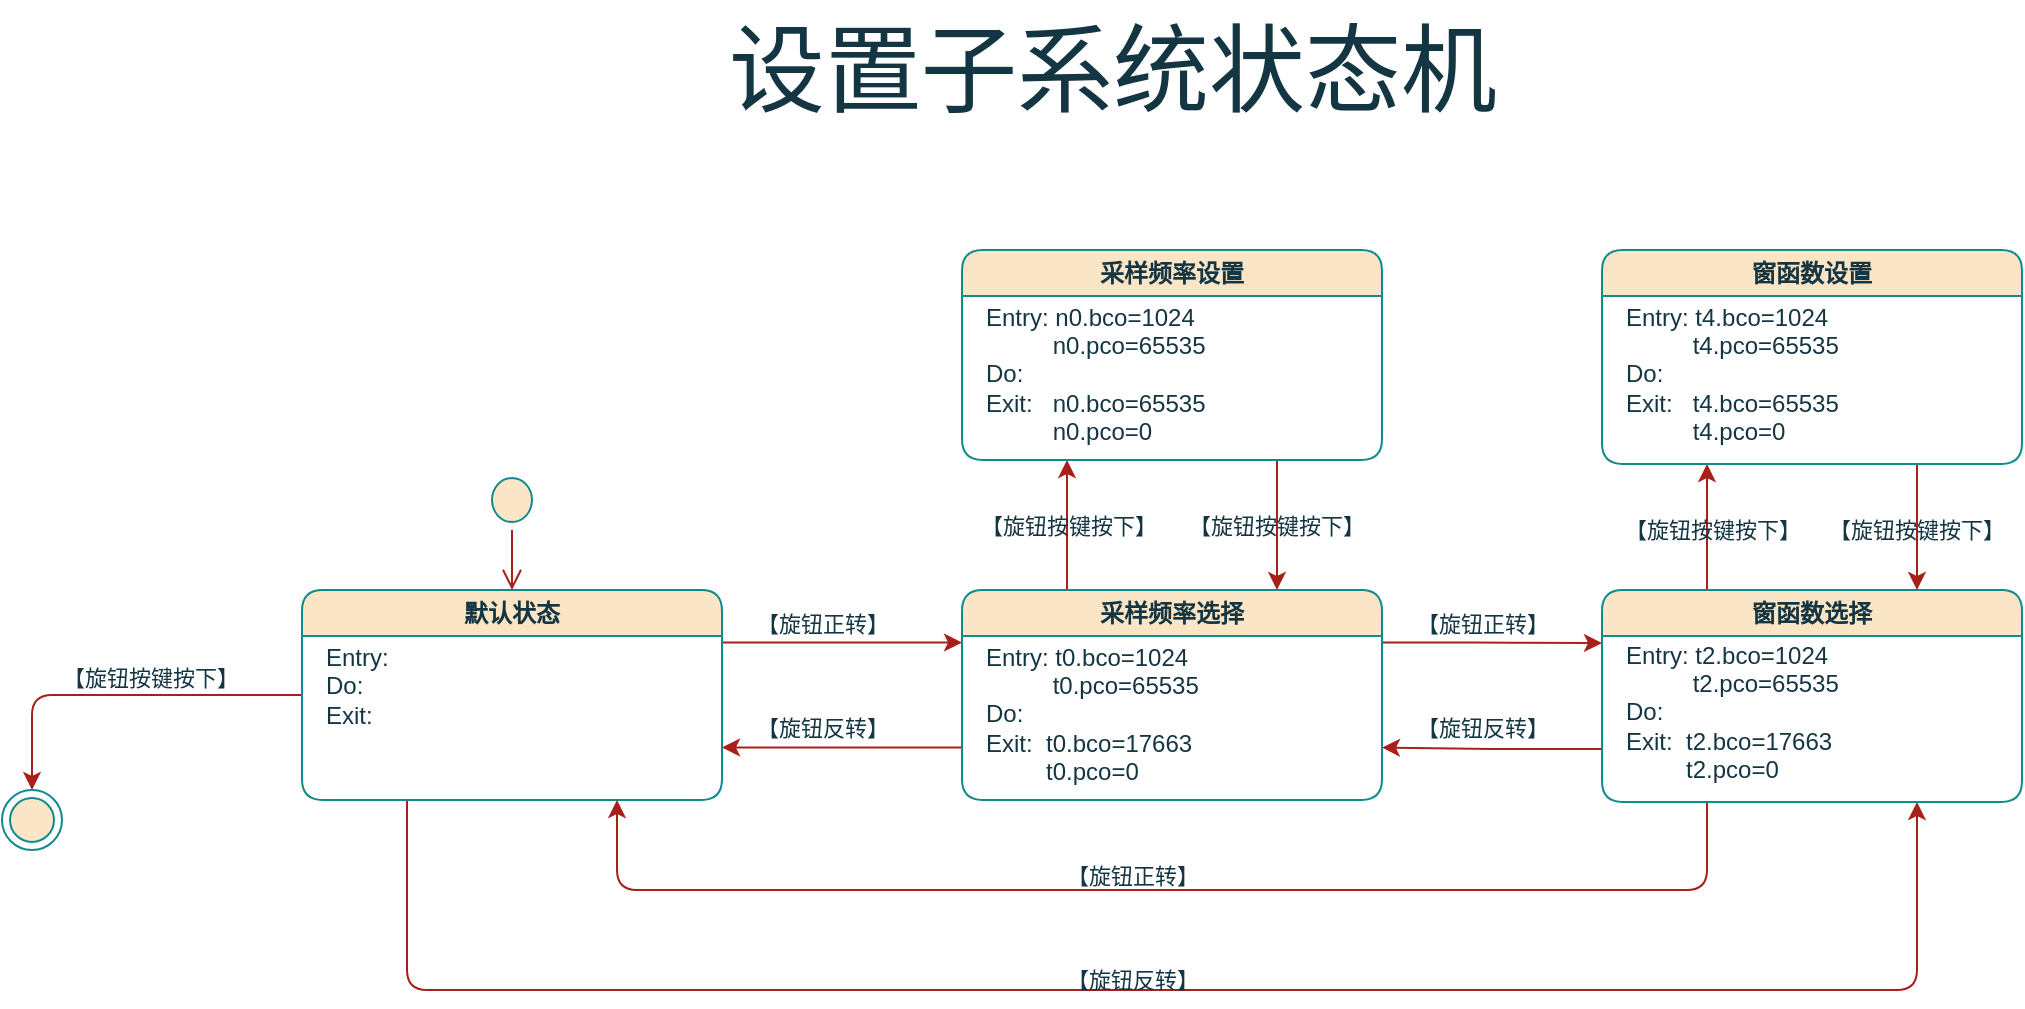 <mxfile version="21.2.1" type="device">
  <diagram name="第 1 页" id="EEHayBx_I6HFir8lFWiM">
    <mxGraphModel dx="1290" dy="2220" grid="1" gridSize="10" guides="1" tooltips="1" connect="1" arrows="1" fold="1" page="1" pageScale="1" pageWidth="1169" pageHeight="827" math="0" shadow="0">
      <root>
        <mxCell id="0" />
        <mxCell id="1" parent="0" />
        <mxCell id="A3RINRjMxJ3us1nBMxTI-30" style="edgeStyle=orthogonalEdgeStyle;rounded=1;orthogonalLoop=1;jettySize=auto;html=1;exitX=1;exitY=0.25;exitDx=0;exitDy=0;entryX=0;entryY=0.25;entryDx=0;entryDy=0;labelBackgroundColor=none;strokeColor=#A8201A;fontColor=default;" edge="1" parent="1" source="A3RINRjMxJ3us1nBMxTI-7" target="A3RINRjMxJ3us1nBMxTI-17">
          <mxGeometry relative="1" as="geometry" />
        </mxCell>
        <mxCell id="A3RINRjMxJ3us1nBMxTI-53" value="【旋钮正转】" style="edgeLabel;html=1;align=center;verticalAlign=middle;resizable=0;points=[];labelBackgroundColor=none;fontColor=#143642;rounded=1;" vertex="1" connectable="0" parent="A3RINRjMxJ3us1nBMxTI-30">
          <mxGeometry x="-0.267" y="1" relative="1" as="geometry">
            <mxPoint x="6" y="-9" as="offset" />
          </mxGeometry>
        </mxCell>
        <mxCell id="A3RINRjMxJ3us1nBMxTI-48" style="edgeStyle=orthogonalEdgeStyle;rounded=1;orthogonalLoop=1;jettySize=auto;html=1;exitX=0.25;exitY=1;exitDx=0;exitDy=0;entryX=0.75;entryY=1;entryDx=0;entryDy=0;labelBackgroundColor=none;strokeColor=#A8201A;fontColor=default;" edge="1" parent="1" source="A3RINRjMxJ3us1nBMxTI-7" target="A3RINRjMxJ3us1nBMxTI-25">
          <mxGeometry relative="1" as="geometry">
            <Array as="points">
              <mxPoint x="223" y="-1055" />
              <mxPoint x="978" y="-1055" />
            </Array>
          </mxGeometry>
        </mxCell>
        <mxCell id="A3RINRjMxJ3us1nBMxTI-51" value="【旋钮反转】" style="edgeLabel;html=1;align=center;verticalAlign=middle;resizable=0;points=[];labelBackgroundColor=none;fontColor=#143642;rounded=1;" vertex="1" connectable="0" parent="A3RINRjMxJ3us1nBMxTI-48">
          <mxGeometry x="-0.031" y="-2" relative="1" as="geometry">
            <mxPoint y="-7" as="offset" />
          </mxGeometry>
        </mxCell>
        <mxCell id="A3RINRjMxJ3us1nBMxTI-49" style="edgeStyle=orthogonalEdgeStyle;rounded=1;orthogonalLoop=1;jettySize=auto;html=1;exitX=0;exitY=0.5;exitDx=0;exitDy=0;entryX=0.5;entryY=0;entryDx=0;entryDy=0;labelBackgroundColor=none;strokeColor=#A8201A;fontColor=default;" edge="1" parent="1" source="A3RINRjMxJ3us1nBMxTI-7" target="A3RINRjMxJ3us1nBMxTI-20">
          <mxGeometry relative="1" as="geometry" />
        </mxCell>
        <mxCell id="A3RINRjMxJ3us1nBMxTI-52" value="【旋钮按键按下】" style="edgeLabel;html=1;align=center;verticalAlign=middle;resizable=0;points=[];labelBackgroundColor=none;fontColor=#143642;rounded=1;" vertex="1" connectable="0" parent="A3RINRjMxJ3us1nBMxTI-49">
          <mxGeometry x="-0.16" y="1" relative="1" as="geometry">
            <mxPoint y="-10" as="offset" />
          </mxGeometry>
        </mxCell>
        <mxCell id="A3RINRjMxJ3us1nBMxTI-7" value="默认状态" style="swimlane;whiteSpace=wrap;html=1;labelBackgroundColor=none;rounded=1;fillColor=#FAE5C7;strokeColor=#0F8B8D;fontColor=#143642;" vertex="1" parent="1">
          <mxGeometry x="170" y="-1255" width="210" height="105" as="geometry" />
        </mxCell>
        <mxCell id="A3RINRjMxJ3us1nBMxTI-8" value="&lt;div align=&quot;left&quot;&gt;Entry: &lt;br&gt;&lt;/div&gt;&lt;div align=&quot;left&quot;&gt;Do:&amp;nbsp;&amp;nbsp;&amp;nbsp;&amp;nbsp; &lt;br&gt;&lt;/div&gt;&lt;div align=&quot;left&quot;&gt;Exit:&lt;br&gt;&lt;/div&gt;" style="text;html=1;align=left;verticalAlign=middle;resizable=0;points=[];autosize=1;strokeColor=none;fillColor=none;labelBackgroundColor=none;rounded=1;fontColor=#143642;" vertex="1" parent="A3RINRjMxJ3us1nBMxTI-7">
          <mxGeometry x="10" y="18" width="50" height="60" as="geometry" />
        </mxCell>
        <mxCell id="A3RINRjMxJ3us1nBMxTI-9" value="" style="ellipse;html=1;shape=startState;labelBackgroundColor=none;rounded=1;fillColor=#FAE5C7;strokeColor=#0F8B8D;fontColor=#143642;" vertex="1" parent="1">
          <mxGeometry x="261" y="-1315" width="28" height="30" as="geometry" />
        </mxCell>
        <mxCell id="A3RINRjMxJ3us1nBMxTI-10" value="" style="edgeStyle=orthogonalEdgeStyle;html=1;verticalAlign=bottom;endArrow=open;endSize=8;rounded=1;entryX=0.5;entryY=0;entryDx=0;entryDy=0;labelBackgroundColor=none;fontColor=default;strokeColor=#A8201A;" edge="1" parent="1" source="A3RINRjMxJ3us1nBMxTI-9" target="A3RINRjMxJ3us1nBMxTI-7">
          <mxGeometry relative="1" as="geometry">
            <mxPoint x="260" y="-1315" as="targetPoint" />
          </mxGeometry>
        </mxCell>
        <mxCell id="A3RINRjMxJ3us1nBMxTI-28" style="edgeStyle=orthogonalEdgeStyle;rounded=1;orthogonalLoop=1;jettySize=auto;html=1;exitX=1;exitY=0.25;exitDx=0;exitDy=0;entryX=0;entryY=0.25;entryDx=0;entryDy=0;labelBackgroundColor=none;strokeColor=#A8201A;fontColor=default;" edge="1" parent="1" source="A3RINRjMxJ3us1nBMxTI-17" target="A3RINRjMxJ3us1nBMxTI-25">
          <mxGeometry relative="1" as="geometry" />
        </mxCell>
        <mxCell id="A3RINRjMxJ3us1nBMxTI-56" value="【旋钮正转】" style="edgeLabel;html=1;align=center;verticalAlign=middle;resizable=0;points=[];labelBackgroundColor=none;fontColor=#143642;rounded=1;" vertex="1" connectable="0" parent="A3RINRjMxJ3us1nBMxTI-28">
          <mxGeometry x="-0.327" y="1" relative="1" as="geometry">
            <mxPoint x="13" y="-9" as="offset" />
          </mxGeometry>
        </mxCell>
        <mxCell id="A3RINRjMxJ3us1nBMxTI-31" style="edgeStyle=orthogonalEdgeStyle;rounded=1;orthogonalLoop=1;jettySize=auto;html=1;exitX=0;exitY=0.75;exitDx=0;exitDy=0;entryX=1;entryY=0.75;entryDx=0;entryDy=0;labelBackgroundColor=none;strokeColor=#A8201A;fontColor=default;" edge="1" parent="1" source="A3RINRjMxJ3us1nBMxTI-17" target="A3RINRjMxJ3us1nBMxTI-7">
          <mxGeometry relative="1" as="geometry">
            <mxPoint x="370" y="-1180" as="targetPoint" />
          </mxGeometry>
        </mxCell>
        <mxCell id="A3RINRjMxJ3us1nBMxTI-54" value="【旋钮反转】" style="edgeLabel;html=1;align=center;verticalAlign=middle;resizable=0;points=[];labelBackgroundColor=none;fontColor=#143642;rounded=1;" vertex="1" connectable="0" parent="A3RINRjMxJ3us1nBMxTI-31">
          <mxGeometry x="0.167" y="-3" relative="1" as="geometry">
            <mxPoint y="-7" as="offset" />
          </mxGeometry>
        </mxCell>
        <mxCell id="A3RINRjMxJ3us1nBMxTI-43" style="edgeStyle=orthogonalEdgeStyle;rounded=1;orthogonalLoop=1;jettySize=auto;html=1;exitX=0.25;exitY=0;exitDx=0;exitDy=0;labelBackgroundColor=none;strokeColor=#A8201A;fontColor=default;entryX=0.25;entryY=1;entryDx=0;entryDy=0;" edge="1" parent="1" source="A3RINRjMxJ3us1nBMxTI-17" target="A3RINRjMxJ3us1nBMxTI-33">
          <mxGeometry relative="1" as="geometry">
            <mxPoint x="550" y="-1300" as="targetPoint" />
          </mxGeometry>
        </mxCell>
        <mxCell id="A3RINRjMxJ3us1nBMxTI-57" value="【旋钮按键按下】" style="edgeLabel;html=1;align=center;verticalAlign=middle;resizable=0;points=[];labelBackgroundColor=none;fontColor=#143642;rounded=1;" vertex="1" connectable="0" parent="A3RINRjMxJ3us1nBMxTI-43">
          <mxGeometry x="0.336" relative="1" as="geometry">
            <mxPoint y="11" as="offset" />
          </mxGeometry>
        </mxCell>
        <mxCell id="A3RINRjMxJ3us1nBMxTI-17" value="采样频率选择" style="swimlane;whiteSpace=wrap;html=1;labelBackgroundColor=none;rounded=1;fillColor=#FAE5C7;strokeColor=#0F8B8D;fontColor=#143642;" vertex="1" parent="1">
          <mxGeometry x="500" y="-1255" width="210" height="105" as="geometry" />
        </mxCell>
        <mxCell id="A3RINRjMxJ3us1nBMxTI-18" value="&lt;div align=&quot;left&quot;&gt;Entry: t0.bco=1024&lt;/div&gt;&lt;div align=&quot;left&quot;&gt;&amp;nbsp;&amp;nbsp;&amp;nbsp;&amp;nbsp;&amp;nbsp;&amp;nbsp;&amp;nbsp;&amp;nbsp;&amp;nbsp; t0.pco=65535&lt;br&gt;&lt;/div&gt;&lt;div align=&quot;left&quot;&gt;Do:&amp;nbsp;&amp;nbsp;&amp;nbsp;&amp;nbsp; &lt;br&gt;&lt;/div&gt;&lt;div align=&quot;left&quot;&gt;Exit:&amp;nbsp; t0.bco=17663&lt;br&gt;&lt;/div&gt;&lt;div align=&quot;left&quot;&gt;&amp;nbsp;&amp;nbsp;&amp;nbsp;&amp;nbsp;&amp;nbsp;&amp;nbsp;&amp;nbsp;&amp;nbsp; t0.pco=0&lt;/div&gt;" style="text;html=1;align=left;verticalAlign=middle;resizable=0;points=[];autosize=1;strokeColor=none;fillColor=none;labelBackgroundColor=none;rounded=1;fontColor=#143642;" vertex="1" parent="A3RINRjMxJ3us1nBMxTI-17">
          <mxGeometry x="10" y="17" width="130" height="90" as="geometry" />
        </mxCell>
        <mxCell id="A3RINRjMxJ3us1nBMxTI-19" value="&lt;font style=&quot;font-size: 48px;&quot;&gt;设置子系统状态机&lt;/font&gt;" style="text;html=1;align=center;verticalAlign=middle;resizable=0;points=[];autosize=1;strokeColor=none;fillColor=none;rounded=1;labelBackgroundColor=none;fontColor=#143642;" vertex="1" parent="1">
          <mxGeometry x="370" y="-1550" width="410" height="70" as="geometry" />
        </mxCell>
        <mxCell id="A3RINRjMxJ3us1nBMxTI-20" value="" style="ellipse;html=1;shape=endState;labelBackgroundColor=none;fillColor=#FAE5C7;strokeColor=#0F8B8D;fontColor=#143642;rounded=1;" vertex="1" parent="1">
          <mxGeometry x="20" y="-1155" width="30" height="30" as="geometry" />
        </mxCell>
        <mxCell id="A3RINRjMxJ3us1nBMxTI-29" style="edgeStyle=orthogonalEdgeStyle;rounded=1;orthogonalLoop=1;jettySize=auto;html=1;exitX=0;exitY=0.75;exitDx=0;exitDy=0;entryX=1;entryY=0.75;entryDx=0;entryDy=0;labelBackgroundColor=none;strokeColor=#A8201A;fontColor=default;" edge="1" parent="1" source="A3RINRjMxJ3us1nBMxTI-25" target="A3RINRjMxJ3us1nBMxTI-17">
          <mxGeometry relative="1" as="geometry" />
        </mxCell>
        <mxCell id="A3RINRjMxJ3us1nBMxTI-55" value="【旋钮反转】" style="edgeLabel;html=1;align=center;verticalAlign=middle;resizable=0;points=[];labelBackgroundColor=none;fontColor=#143642;rounded=1;" vertex="1" connectable="0" parent="A3RINRjMxJ3us1nBMxTI-29">
          <mxGeometry x="0.273" y="-2" relative="1" as="geometry">
            <mxPoint x="10" y="-8" as="offset" />
          </mxGeometry>
        </mxCell>
        <mxCell id="A3RINRjMxJ3us1nBMxTI-45" style="edgeStyle=orthogonalEdgeStyle;rounded=1;orthogonalLoop=1;jettySize=auto;html=1;exitX=0.25;exitY=0;exitDx=0;exitDy=0;entryX=0.25;entryY=1;entryDx=0;entryDy=0;labelBackgroundColor=none;strokeColor=#A8201A;fontColor=default;" edge="1" parent="1" source="A3RINRjMxJ3us1nBMxTI-25" target="A3RINRjMxJ3us1nBMxTI-35">
          <mxGeometry relative="1" as="geometry" />
        </mxCell>
        <mxCell id="A3RINRjMxJ3us1nBMxTI-59" value="【旋钮按键按下】" style="edgeLabel;html=1;align=center;verticalAlign=middle;resizable=0;points=[];labelBackgroundColor=none;fontColor=#143642;rounded=1;" vertex="1" connectable="0" parent="A3RINRjMxJ3us1nBMxTI-45">
          <mxGeometry x="0.321" y="-2" relative="1" as="geometry">
            <mxPoint y="11" as="offset" />
          </mxGeometry>
        </mxCell>
        <mxCell id="A3RINRjMxJ3us1nBMxTI-47" style="edgeStyle=orthogonalEdgeStyle;rounded=1;orthogonalLoop=1;jettySize=auto;html=1;exitX=0.25;exitY=1;exitDx=0;exitDy=0;entryX=0.75;entryY=1;entryDx=0;entryDy=0;labelBackgroundColor=none;strokeColor=#A8201A;fontColor=default;" edge="1" parent="1" source="A3RINRjMxJ3us1nBMxTI-25" target="A3RINRjMxJ3us1nBMxTI-7">
          <mxGeometry relative="1" as="geometry">
            <Array as="points">
              <mxPoint x="873" y="-1105" />
              <mxPoint x="328" y="-1105" />
            </Array>
          </mxGeometry>
        </mxCell>
        <mxCell id="A3RINRjMxJ3us1nBMxTI-50" value="【旋钮正转】" style="edgeLabel;html=1;align=center;verticalAlign=middle;resizable=0;points=[];labelBackgroundColor=none;fontColor=#143642;rounded=1;" vertex="1" connectable="0" parent="A3RINRjMxJ3us1nBMxTI-47">
          <mxGeometry x="0.14" relative="1" as="geometry">
            <mxPoint x="30" y="-7" as="offset" />
          </mxGeometry>
        </mxCell>
        <mxCell id="A3RINRjMxJ3us1nBMxTI-25" value="窗函数选择" style="swimlane;whiteSpace=wrap;html=1;labelBackgroundColor=none;rounded=1;fillColor=#FAE5C7;strokeColor=#0F8B8D;fontColor=#143642;" vertex="1" parent="1">
          <mxGeometry x="820" y="-1255" width="210" height="106" as="geometry" />
        </mxCell>
        <mxCell id="A3RINRjMxJ3us1nBMxTI-26" value="&lt;div align=&quot;left&quot;&gt;Entry: t2.bco=1024&lt;/div&gt;&lt;div align=&quot;left&quot;&gt;&amp;nbsp;&amp;nbsp;&amp;nbsp;&amp;nbsp;&amp;nbsp;&amp;nbsp;&amp;nbsp;&amp;nbsp;&amp;nbsp; t2.pco=65535&lt;br&gt;&lt;/div&gt;&lt;div align=&quot;left&quot;&gt;Do:&amp;nbsp;&amp;nbsp;&amp;nbsp;&amp;nbsp; &lt;br&gt;&lt;/div&gt;&lt;div align=&quot;left&quot;&gt;Exit:&amp;nbsp; t2.bco=17663&lt;br&gt;&lt;/div&gt;&lt;div align=&quot;left&quot;&gt;&amp;nbsp;&amp;nbsp;&amp;nbsp;&amp;nbsp;&amp;nbsp;&amp;nbsp;&amp;nbsp;&amp;nbsp; t2.pco=0&lt;/div&gt;" style="text;html=1;align=left;verticalAlign=middle;resizable=0;points=[];autosize=1;strokeColor=none;fillColor=none;labelBackgroundColor=none;rounded=1;fontColor=#143642;" vertex="1" parent="A3RINRjMxJ3us1nBMxTI-25">
          <mxGeometry x="10" y="16" width="130" height="90" as="geometry" />
        </mxCell>
        <mxCell id="A3RINRjMxJ3us1nBMxTI-44" style="edgeStyle=orthogonalEdgeStyle;rounded=1;orthogonalLoop=1;jettySize=auto;html=1;exitX=0.75;exitY=1;exitDx=0;exitDy=0;entryX=0.75;entryY=0;entryDx=0;entryDy=0;labelBackgroundColor=none;strokeColor=#A8201A;fontColor=default;" edge="1" parent="1" source="A3RINRjMxJ3us1nBMxTI-33" target="A3RINRjMxJ3us1nBMxTI-17">
          <mxGeometry relative="1" as="geometry" />
        </mxCell>
        <mxCell id="A3RINRjMxJ3us1nBMxTI-58" value="【旋钮按键按下】" style="edgeLabel;html=1;align=center;verticalAlign=middle;resizable=0;points=[];labelBackgroundColor=none;fontColor=#143642;rounded=1;" vertex="1" connectable="0" parent="A3RINRjMxJ3us1nBMxTI-44">
          <mxGeometry x="-0.233" y="-1" relative="1" as="geometry">
            <mxPoint y="8" as="offset" />
          </mxGeometry>
        </mxCell>
        <mxCell id="A3RINRjMxJ3us1nBMxTI-33" value="采样频率设置" style="swimlane;whiteSpace=wrap;html=1;labelBackgroundColor=none;rounded=1;fillColor=#FAE5C7;strokeColor=#0F8B8D;fontColor=#143642;" vertex="1" parent="1">
          <mxGeometry x="500" y="-1425" width="210" height="105" as="geometry" />
        </mxCell>
        <mxCell id="A3RINRjMxJ3us1nBMxTI-34" value="&lt;div align=&quot;left&quot;&gt;Entry: n0.bco=1024&lt;/div&gt;&lt;div align=&quot;left&quot;&gt;&amp;nbsp;&amp;nbsp;&amp;nbsp;&amp;nbsp;&amp;nbsp;&amp;nbsp;&amp;nbsp;&amp;nbsp;&amp;nbsp; n0.pco=65535&lt;br&gt;&lt;/div&gt;&lt;div align=&quot;left&quot;&gt;Do:&amp;nbsp;&amp;nbsp;&amp;nbsp;&amp;nbsp; &lt;br&gt;&lt;/div&gt;&lt;div align=&quot;left&quot;&gt;Exit:&amp;nbsp;&amp;nbsp; n0.bco=65535&lt;/div&gt;&lt;div align=&quot;left&quot;&gt;&amp;nbsp;&amp;nbsp;&amp;nbsp;&amp;nbsp;&amp;nbsp;&amp;nbsp;&amp;nbsp;&amp;nbsp;&amp;nbsp; n0.pco=0&lt;/div&gt;" style="text;html=1;align=left;verticalAlign=middle;resizable=0;points=[];autosize=1;strokeColor=none;fillColor=none;labelBackgroundColor=none;rounded=1;fontColor=#143642;" vertex="1" parent="A3RINRjMxJ3us1nBMxTI-33">
          <mxGeometry x="10" y="17" width="130" height="90" as="geometry" />
        </mxCell>
        <mxCell id="A3RINRjMxJ3us1nBMxTI-46" style="edgeStyle=orthogonalEdgeStyle;rounded=1;orthogonalLoop=1;jettySize=auto;html=1;exitX=0.75;exitY=1;exitDx=0;exitDy=0;entryX=0.75;entryY=0;entryDx=0;entryDy=0;labelBackgroundColor=none;strokeColor=#A8201A;fontColor=default;" edge="1" parent="1" source="A3RINRjMxJ3us1nBMxTI-35" target="A3RINRjMxJ3us1nBMxTI-25">
          <mxGeometry relative="1" as="geometry" />
        </mxCell>
        <mxCell id="A3RINRjMxJ3us1nBMxTI-60" value="【旋钮按键按下】" style="edgeLabel;html=1;align=center;verticalAlign=middle;resizable=0;points=[];labelBackgroundColor=none;fontColor=#143642;rounded=1;" vertex="1" connectable="0" parent="A3RINRjMxJ3us1nBMxTI-46">
          <mxGeometry x="-0.203" y="-1" relative="1" as="geometry">
            <mxPoint y="8" as="offset" />
          </mxGeometry>
        </mxCell>
        <mxCell id="A3RINRjMxJ3us1nBMxTI-35" value="&lt;div&gt;窗函数设置&lt;/div&gt;" style="swimlane;whiteSpace=wrap;html=1;labelBackgroundColor=none;rounded=1;fillColor=#FAE5C7;strokeColor=#0F8B8D;fontColor=#143642;" vertex="1" parent="1">
          <mxGeometry x="820" y="-1425" width="210" height="107" as="geometry" />
        </mxCell>
        <mxCell id="A3RINRjMxJ3us1nBMxTI-36" value="&lt;div align=&quot;left&quot;&gt;Entry: t4.bco=1024&lt;/div&gt;&lt;div align=&quot;left&quot;&gt;&amp;nbsp;&amp;nbsp;&amp;nbsp;&amp;nbsp;&amp;nbsp;&amp;nbsp;&amp;nbsp;&amp;nbsp;&amp;nbsp; t4.pco=65535&lt;br&gt;&lt;/div&gt;&lt;div align=&quot;left&quot;&gt;Do:&amp;nbsp;&amp;nbsp;&amp;nbsp;&amp;nbsp; &lt;br&gt;&lt;/div&gt;&lt;div align=&quot;left&quot;&gt;Exit:&amp;nbsp;&amp;nbsp; t4.bco=65535&lt;/div&gt;&lt;div align=&quot;left&quot;&gt;&amp;nbsp;&amp;nbsp;&amp;nbsp;&amp;nbsp;&amp;nbsp;&amp;nbsp;&amp;nbsp;&amp;nbsp;&amp;nbsp; t4.pco=0&lt;/div&gt;" style="text;html=1;align=left;verticalAlign=middle;resizable=0;points=[];autosize=1;strokeColor=none;fillColor=none;labelBackgroundColor=none;rounded=1;fontColor=#143642;" vertex="1" parent="A3RINRjMxJ3us1nBMxTI-35">
          <mxGeometry x="10" y="17" width="130" height="90" as="geometry" />
        </mxCell>
      </root>
    </mxGraphModel>
  </diagram>
</mxfile>
